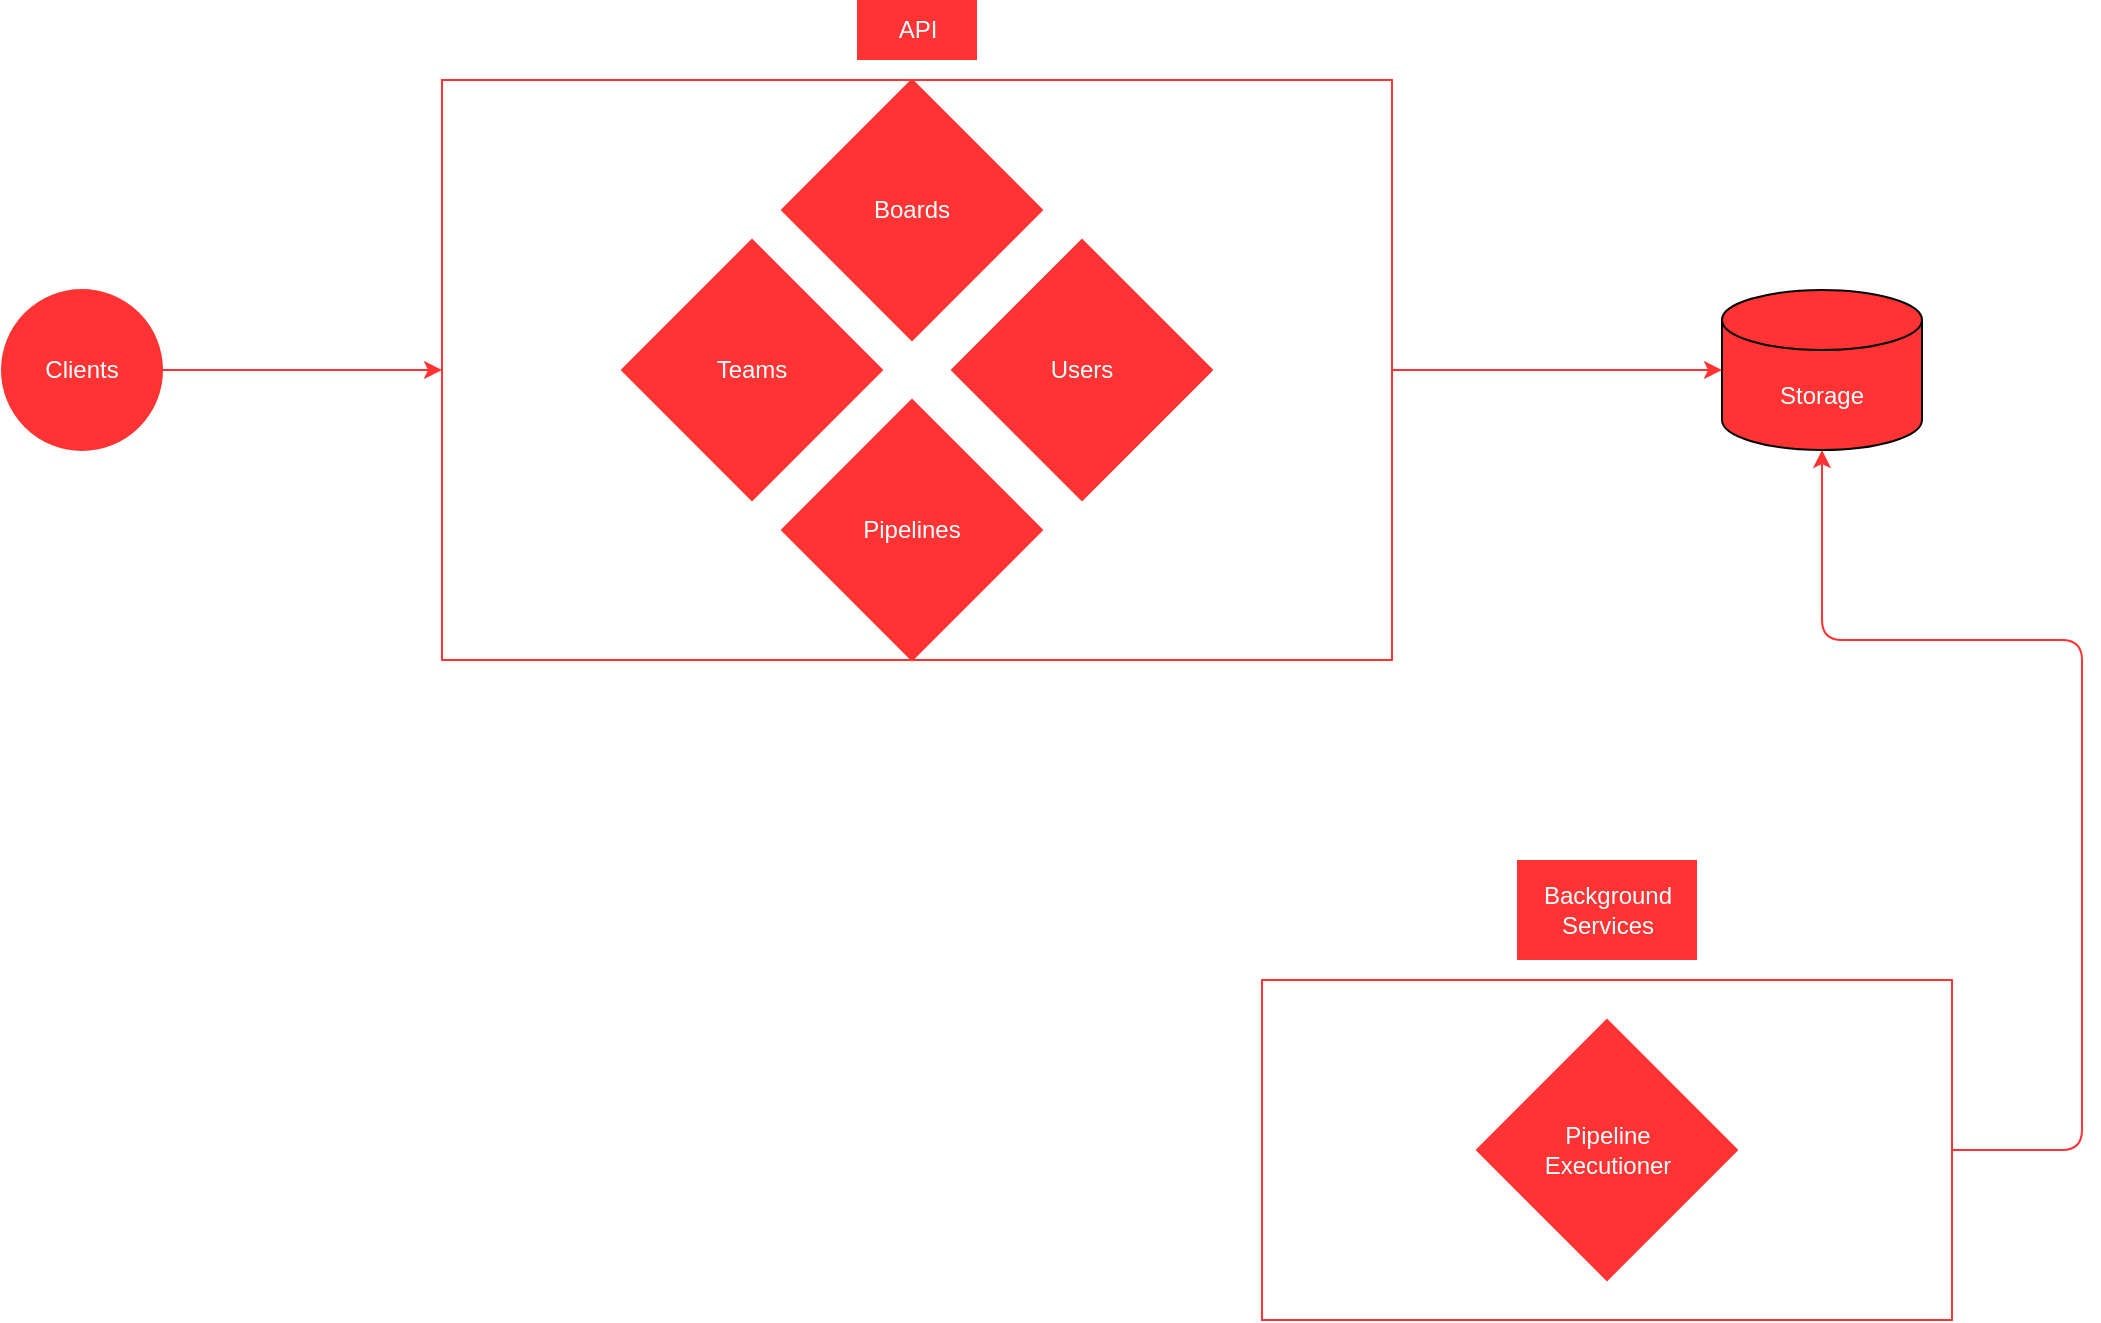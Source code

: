 <mxfile>
    <diagram id="9IuVLhKq0tHaVyhvaA6h" name="Page-1">
        <mxGraphModel dx="1298" dy="690" grid="1" gridSize="10" guides="1" tooltips="1" connect="1" arrows="1" fold="1" page="1" pageScale="1" pageWidth="850" pageHeight="1100" math="0" shadow="0">
            <root>
                <mxCell id="0"/>
                <mxCell id="1" parent="0"/>
                <mxCell id="49" value="" style="rounded=0;whiteSpace=wrap;html=1;fillColor=none;strokeColor=#FF3333;" parent="1" vertex="1">
                    <mxGeometry x="440" y="580" width="345" height="170" as="geometry"/>
                </mxCell>
                <mxCell id="2" style="edgeStyle=none;html=1;strokeColor=#FF3333;labelBackgroundColor=none;fontColor=#FFFFFF;" parent="1" source="3" edge="1">
                    <mxGeometry relative="1" as="geometry">
                        <mxPoint x="30" y="275" as="targetPoint"/>
                    </mxGeometry>
                </mxCell>
                <mxCell id="3" value="Clients" style="ellipse;whiteSpace=wrap;html=1;aspect=fixed;strokeColor=#FF3333;fillColor=#FF3333;labelBackgroundColor=none;fontColor=#FFFFFF;" parent="1" vertex="1">
                    <mxGeometry x="-190" y="235" width="80" height="80" as="geometry"/>
                </mxCell>
                <mxCell id="4" value="Storage" style="shape=cylinder3;whiteSpace=wrap;html=1;boundedLbl=1;backgroundOutline=1;size=15;strokeWidth=1;fillColor=#FF3333;strokeColor=default;labelBackgroundColor=none;fontColor=#FFFFFF;" parent="1" vertex="1">
                    <mxGeometry x="670" y="235" width="100" height="80" as="geometry"/>
                </mxCell>
                <mxCell id="5" value="" style="group;labelBackgroundColor=none;fontColor=#FFFFFF;" parent="1" vertex="1" connectable="0">
                    <mxGeometry x="30" y="90" width="475" height="330" as="geometry"/>
                </mxCell>
                <mxCell id="6" value="" style="group;strokeColor=#FF3333;labelBackgroundColor=none;fontColor=#FFFFFF;" parent="5" vertex="1" connectable="0">
                    <mxGeometry y="40" width="475" height="290" as="geometry"/>
                </mxCell>
                <mxCell id="7" value="Teams" style="rhombus;whiteSpace=wrap;html=1;rounded=0;glass=0;fillColor=#FF3333;strokeColor=#FF3333;labelBackgroundColor=none;fontColor=#FFFFFF;" parent="6" vertex="1">
                    <mxGeometry x="90" y="80" width="130" height="130" as="geometry"/>
                </mxCell>
                <mxCell id="8" value="Boards" style="rhombus;whiteSpace=wrap;html=1;rounded=0;glass=0;fillColor=#FF3333;strokeColor=#FF3333;labelBackgroundColor=none;fontColor=#FFFFFF;" parent="6" vertex="1">
                    <mxGeometry x="170" width="130" height="130" as="geometry"/>
                </mxCell>
                <mxCell id="9" value="Users" style="rhombus;whiteSpace=wrap;html=1;rounded=0;glass=0;fillColor=#FF3333;strokeColor=#FF3333;labelBackgroundColor=none;fontColor=#FFFFFF;" parent="6" vertex="1">
                    <mxGeometry x="255" y="80" width="130" height="130" as="geometry"/>
                </mxCell>
                <mxCell id="12" value="Pipelines" style="rhombus;whiteSpace=wrap;html=1;rounded=0;glass=0;fillColor=#FF3333;strokeColor=#FF3333;labelBackgroundColor=none;fontColor=#FFFFFF;" parent="6" vertex="1">
                    <mxGeometry x="170" y="160" width="130" height="130" as="geometry"/>
                </mxCell>
                <mxCell id="14" value="API" style="text;html=1;strokeColor=none;fillColor=#FF3333;align=center;verticalAlign=middle;whiteSpace=wrap;rounded=0;glass=0;labelBackgroundColor=none;fontColor=#FFFFFF;" parent="5" vertex="1">
                    <mxGeometry x="207.5" width="60" height="30" as="geometry"/>
                </mxCell>
                <mxCell id="15" style="edgeStyle=none;html=1;entryX=0;entryY=0.5;entryDx=0;entryDy=0;entryPerimeter=0;strokeColor=#FF3333;labelBackgroundColor=none;fontColor=#FFFFFF;" parent="1" target="4" edge="1">
                    <mxGeometry relative="1" as="geometry">
                        <mxPoint x="505" y="275" as="sourcePoint"/>
                    </mxGeometry>
                </mxCell>
                <mxCell id="46" style="edgeStyle=none;html=1;entryX=0.5;entryY=1;entryDx=0;entryDy=0;entryPerimeter=0;strokeColor=#FF3333;exitX=1;exitY=0.5;exitDx=0;exitDy=0;" parent="1" source="49" target="4" edge="1">
                    <mxGeometry relative="1" as="geometry">
                        <Array as="points">
                            <mxPoint x="850" y="665"/>
                            <mxPoint x="850" y="410"/>
                            <mxPoint x="720" y="410"/>
                        </Array>
                    </mxGeometry>
                </mxCell>
                <mxCell id="45" value="Pipeline &lt;br&gt;Executioner" style="rhombus;whiteSpace=wrap;html=1;rounded=0;glass=0;fillColor=#FF3333;strokeColor=#FF3333;labelBackgroundColor=none;fontColor=#FFFFFF;" parent="1" vertex="1">
                    <mxGeometry x="547.5" y="600" width="130" height="130" as="geometry"/>
                </mxCell>
                <mxCell id="51" value="Background Services" style="text;html=1;strokeColor=none;fillColor=#FF3333;align=center;verticalAlign=middle;whiteSpace=wrap;rounded=0;fontColor=#FFFFFF;" parent="1" vertex="1">
                    <mxGeometry x="567.5" y="520" width="90" height="50" as="geometry"/>
                </mxCell>
            </root>
        </mxGraphModel>
    </diagram>
</mxfile>
